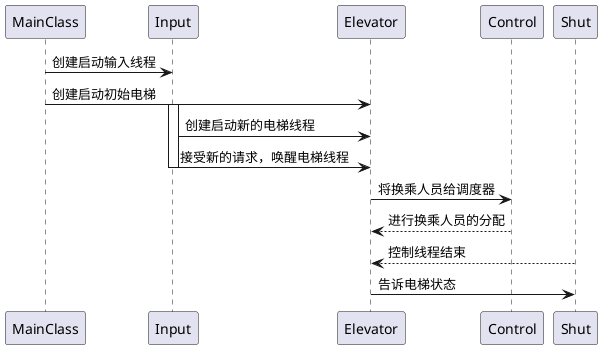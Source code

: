 @startuml
MainClass -> Input:创建启动输入线程
MainClass -> Elevator: 创建启动初始电梯
activate Input
Input -> Elevator:创建启动新的电梯线程
Input -> Elevator:接受新的请求，唤醒电梯线程
deactivate Input
Elevator -> Control:将换乘人员给调度器
Control --> Elevator:进行换乘人员的分配
Shut --> Elevator:控制线程结束
Elevator -> Shut:告诉电梯状态
@enduml